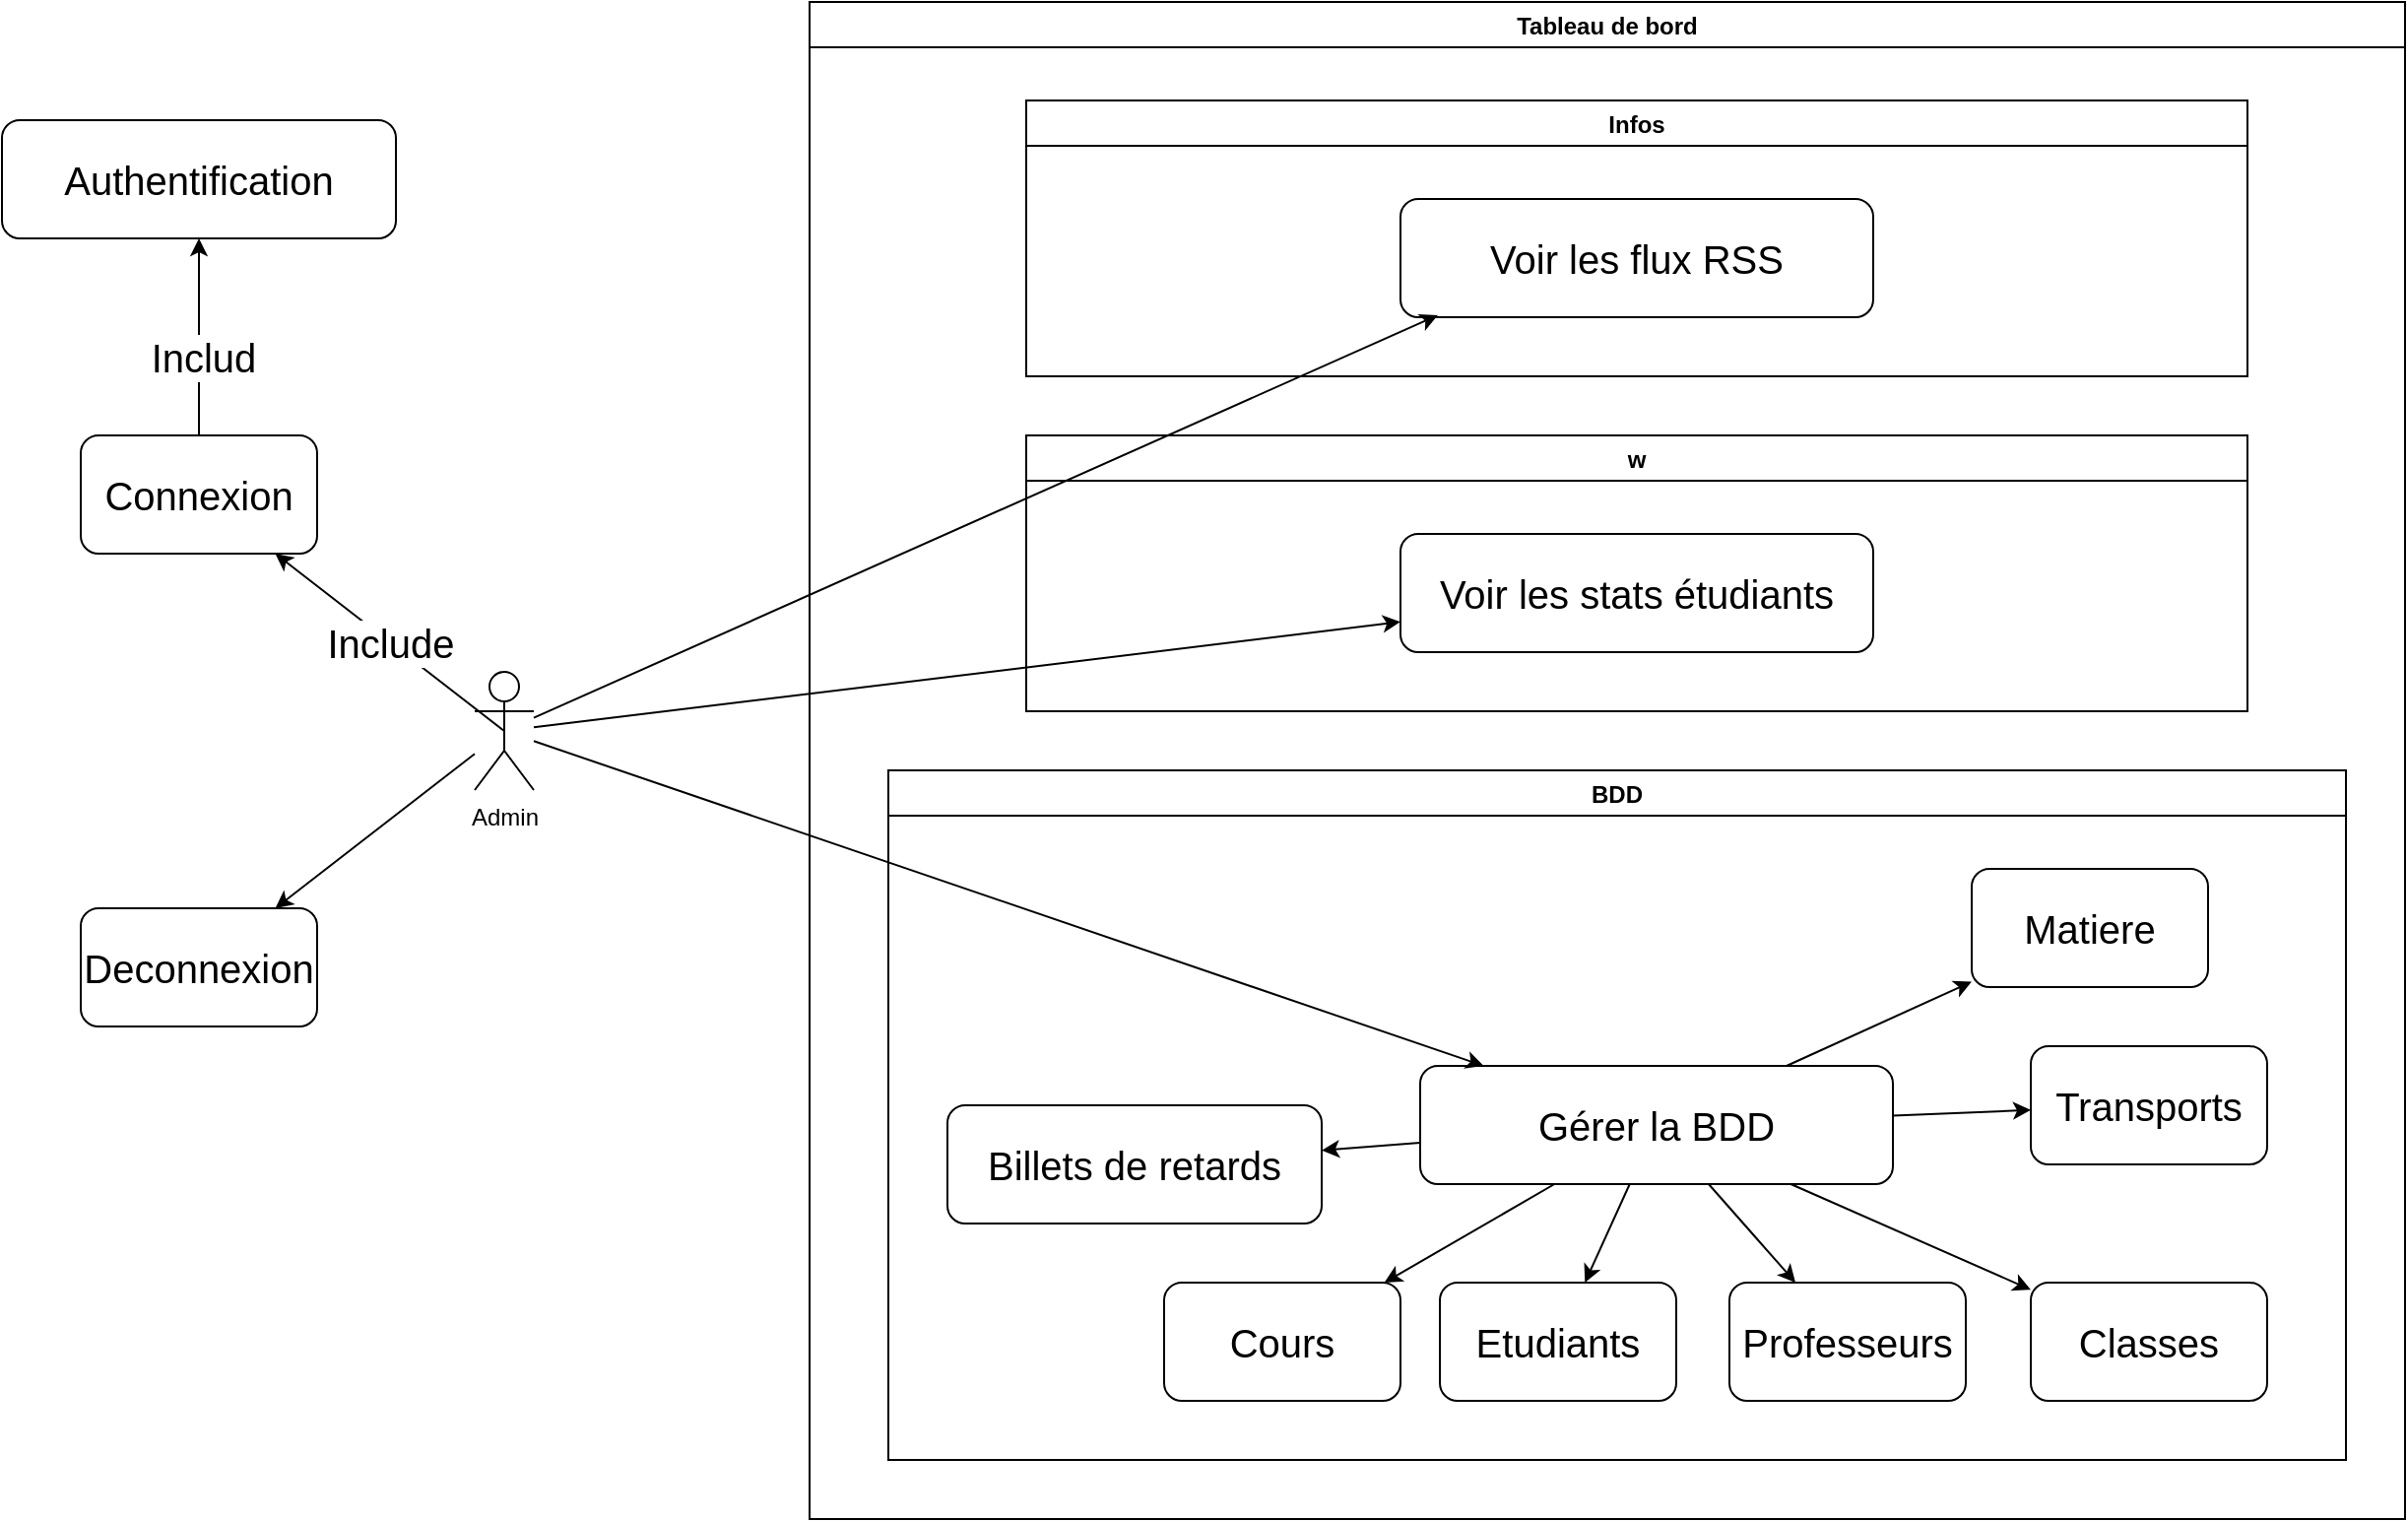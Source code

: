 <mxfile version="20.8.11" type="github">
  <diagram id="BXRtGHbMrKm54WQv6c_G" name="Page-1">
    <mxGraphModel dx="1274" dy="837" grid="1" gridSize="10" guides="1" tooltips="1" connect="1" arrows="1" fold="1" page="1" pageScale="1" pageWidth="827" pageHeight="1169" math="0" shadow="0">
      <root>
        <mxCell id="0" />
        <mxCell id="1" parent="0" />
        <mxCell id="t7ZpOgtnZrypAFFjjD7j-1" value="&lt;div&gt;Admin&lt;/div&gt;" style="shape=umlActor;verticalLabelPosition=bottom;verticalAlign=top;html=1;outlineConnect=0;" parent="1" vertex="1">
          <mxGeometry x="280" y="390" width="30" height="60" as="geometry" />
        </mxCell>
        <mxCell id="t7ZpOgtnZrypAFFjjD7j-8" value="" style="edgeStyle=orthogonalEdgeStyle;rounded=0;orthogonalLoop=1;jettySize=auto;html=1;fontSize=20;" parent="1" source="t7ZpOgtnZrypAFFjjD7j-5" target="t7ZpOgtnZrypAFFjjD7j-7" edge="1">
          <mxGeometry relative="1" as="geometry" />
        </mxCell>
        <mxCell id="t7ZpOgtnZrypAFFjjD7j-11" value="Includ" style="edgeLabel;html=1;align=center;verticalAlign=middle;resizable=0;points=[];fontSize=20;" parent="t7ZpOgtnZrypAFFjjD7j-8" vertex="1" connectable="0">
          <mxGeometry x="-0.2" y="-2" relative="1" as="geometry">
            <mxPoint as="offset" />
          </mxGeometry>
        </mxCell>
        <mxCell id="t7ZpOgtnZrypAFFjjD7j-5" value="&lt;div align=&quot;justify&quot;&gt;&lt;font style=&quot;font-size: 20px;&quot;&gt;Connexion&lt;/font&gt;&lt;/div&gt;" style="rounded=1;whiteSpace=wrap;html=1;fontSize=20;" parent="1" vertex="1">
          <mxGeometry x="80" y="270" width="120" height="60" as="geometry" />
        </mxCell>
        <mxCell id="t7ZpOgtnZrypAFFjjD7j-7" value="&lt;div align=&quot;justify&quot;&gt;Authentification&lt;/div&gt;" style="rounded=1;whiteSpace=wrap;html=1;fontSize=20;" parent="1" vertex="1">
          <mxGeometry x="40" y="110" width="200" height="60" as="geometry" />
        </mxCell>
        <mxCell id="t7ZpOgtnZrypAFFjjD7j-9" value="" style="endArrow=classic;html=1;rounded=0;fontSize=20;exitX=0.5;exitY=0.5;exitDx=0;exitDy=0;exitPerimeter=0;" parent="1" source="t7ZpOgtnZrypAFFjjD7j-1" target="t7ZpOgtnZrypAFFjjD7j-5" edge="1">
          <mxGeometry relative="1" as="geometry">
            <mxPoint x="-60" y="330" as="sourcePoint" />
            <mxPoint x="40" y="330" as="targetPoint" />
          </mxGeometry>
        </mxCell>
        <mxCell id="t7ZpOgtnZrypAFFjjD7j-10" value="Include" style="edgeLabel;resizable=0;html=1;align=center;verticalAlign=middle;fontSize=20;" parent="t7ZpOgtnZrypAFFjjD7j-9" connectable="0" vertex="1">
          <mxGeometry relative="1" as="geometry" />
        </mxCell>
        <mxCell id="t7ZpOgtnZrypAFFjjD7j-14" value="&lt;div align=&quot;justify&quot;&gt;&lt;font style=&quot;font-size: 20px;&quot;&gt;Deconnexion&lt;/font&gt;&lt;/div&gt;" style="rounded=1;whiteSpace=wrap;html=1;fontSize=20;" parent="1" vertex="1">
          <mxGeometry x="80" y="510" width="120" height="60" as="geometry" />
        </mxCell>
        <mxCell id="t7ZpOgtnZrypAFFjjD7j-15" value="" style="endArrow=classic;html=1;rounded=0;fontSize=20;" parent="1" source="t7ZpOgtnZrypAFFjjD7j-1" target="t7ZpOgtnZrypAFFjjD7j-14" edge="1">
          <mxGeometry relative="1" as="geometry">
            <mxPoint x="295" y="670" as="sourcePoint" />
            <mxPoint x="40" y="580" as="targetPoint" />
          </mxGeometry>
        </mxCell>
        <mxCell id="t7ZpOgtnZrypAFFjjD7j-17" value="Tableau de bord" style="swimlane;" parent="1" vertex="1">
          <mxGeometry x="450" y="50" width="810" height="770" as="geometry">
            <mxRectangle x="190" y="220" width="90" height="30" as="alternateBounds" />
          </mxGeometry>
        </mxCell>
        <mxCell id="t7ZpOgtnZrypAFFjjD7j-18" value="Infos" style="swimlane;startSize=23;" parent="t7ZpOgtnZrypAFFjjD7j-17" vertex="1">
          <mxGeometry x="110" y="50" width="620" height="140" as="geometry" />
        </mxCell>
        <mxCell id="t7ZpOgtnZrypAFFjjD7j-32" value="&lt;div align=&quot;center&quot;&gt;Voir les flux RSS&lt;br&gt;&lt;/div&gt;" style="rounded=1;whiteSpace=wrap;html=1;fontSize=20;" parent="t7ZpOgtnZrypAFFjjD7j-18" vertex="1">
          <mxGeometry x="190" y="50" width="240" height="60" as="geometry" />
        </mxCell>
        <mxCell id="t7ZpOgtnZrypAFFjjD7j-24" value="BDD" style="swimlane;" parent="t7ZpOgtnZrypAFFjjD7j-17" vertex="1">
          <mxGeometry x="40" y="390" width="740" height="350" as="geometry" />
        </mxCell>
        <mxCell id="t7ZpOgtnZrypAFFjjD7j-35" value="Gérer la BDD" style="rounded=1;whiteSpace=wrap;html=1;fontSize=20;" parent="t7ZpOgtnZrypAFFjjD7j-24" vertex="1">
          <mxGeometry x="270" y="150" width="240" height="60" as="geometry" />
        </mxCell>
        <mxCell id="t7ZpOgtnZrypAFFjjD7j-36" value="Etudiants" style="rounded=1;whiteSpace=wrap;html=1;fontSize=20;" parent="t7ZpOgtnZrypAFFjjD7j-24" vertex="1">
          <mxGeometry x="280" y="260" width="120" height="60" as="geometry" />
        </mxCell>
        <mxCell id="t7ZpOgtnZrypAFFjjD7j-37" value="Professeurs" style="rounded=1;whiteSpace=wrap;html=1;fontSize=20;" parent="t7ZpOgtnZrypAFFjjD7j-24" vertex="1">
          <mxGeometry x="427" y="260" width="120" height="60" as="geometry" />
        </mxCell>
        <mxCell id="t7ZpOgtnZrypAFFjjD7j-38" value="Classes" style="rounded=1;whiteSpace=wrap;html=1;fontSize=20;" parent="t7ZpOgtnZrypAFFjjD7j-24" vertex="1">
          <mxGeometry x="580" y="260" width="120" height="60" as="geometry" />
        </mxCell>
        <mxCell id="t7ZpOgtnZrypAFFjjD7j-57" value="" style="endArrow=classic;html=1;rounded=0;fontSize=20;" parent="t7ZpOgtnZrypAFFjjD7j-24" source="t7ZpOgtnZrypAFFjjD7j-35" target="t7ZpOgtnZrypAFFjjD7j-36" edge="1">
          <mxGeometry width="50" height="50" relative="1" as="geometry">
            <mxPoint x="110" y="410" as="sourcePoint" />
            <mxPoint x="160" y="360" as="targetPoint" />
          </mxGeometry>
        </mxCell>
        <mxCell id="t7ZpOgtnZrypAFFjjD7j-59" value="" style="endArrow=classic;html=1;rounded=0;fontSize=20;" parent="t7ZpOgtnZrypAFFjjD7j-24" source="t7ZpOgtnZrypAFFjjD7j-35" target="t7ZpOgtnZrypAFFjjD7j-38" edge="1">
          <mxGeometry width="50" height="50" relative="1" as="geometry">
            <mxPoint x="340" y="150" as="sourcePoint" />
            <mxPoint x="260" y="210" as="targetPoint" />
          </mxGeometry>
        </mxCell>
        <mxCell id="t7ZpOgtnZrypAFFjjD7j-58" value="" style="endArrow=classic;html=1;rounded=0;fontSize=20;" parent="t7ZpOgtnZrypAFFjjD7j-24" source="t7ZpOgtnZrypAFFjjD7j-35" target="t7ZpOgtnZrypAFFjjD7j-37" edge="1">
          <mxGeometry width="50" height="50" relative="1" as="geometry">
            <mxPoint x="330" y="140" as="sourcePoint" />
            <mxPoint x="250" y="200" as="targetPoint" />
          </mxGeometry>
        </mxCell>
        <mxCell id="vC8OCL3-nV7OYmiPZOQB-2" value="Transports" style="rounded=1;whiteSpace=wrap;html=1;fontSize=20;" parent="t7ZpOgtnZrypAFFjjD7j-24" vertex="1">
          <mxGeometry x="580" y="140" width="120" height="60" as="geometry" />
        </mxCell>
        <mxCell id="vC8OCL3-nV7OYmiPZOQB-3" value="" style="endArrow=classic;html=1;rounded=0;fontSize=20;" parent="t7ZpOgtnZrypAFFjjD7j-24" source="t7ZpOgtnZrypAFFjjD7j-35" target="vC8OCL3-nV7OYmiPZOQB-2" edge="1">
          <mxGeometry width="50" height="50" relative="1" as="geometry">
            <mxPoint x="410" y="140" as="sourcePoint" />
            <mxPoint x="490" y="200" as="targetPoint" />
          </mxGeometry>
        </mxCell>
        <mxCell id="AHKd4JmvOhIHxKT9gnMJ-1" value="Cours" style="rounded=1;whiteSpace=wrap;html=1;fontSize=20;" vertex="1" parent="t7ZpOgtnZrypAFFjjD7j-24">
          <mxGeometry x="140" y="260" width="120" height="60" as="geometry" />
        </mxCell>
        <mxCell id="AHKd4JmvOhIHxKT9gnMJ-2" value="" style="endArrow=classic;html=1;rounded=0;fontSize=20;" edge="1" parent="t7ZpOgtnZrypAFFjjD7j-24" source="t7ZpOgtnZrypAFFjjD7j-35" target="AHKd4JmvOhIHxKT9gnMJ-1">
          <mxGeometry width="50" height="50" relative="1" as="geometry">
            <mxPoint x="355" y="140" as="sourcePoint" />
            <mxPoint x="325" y="200" as="targetPoint" />
          </mxGeometry>
        </mxCell>
        <mxCell id="t7ZpOgtnZrypAFFjjD7j-34" value="Billets de retards" style="rounded=1;whiteSpace=wrap;html=1;fontSize=20;" parent="t7ZpOgtnZrypAFFjjD7j-24" vertex="1">
          <mxGeometry x="30" y="170" width="190" height="60" as="geometry" />
        </mxCell>
        <mxCell id="t7ZpOgtnZrypAFFjjD7j-52" value="" style="endArrow=classic;html=1;rounded=0;fontSize=20;" parent="t7ZpOgtnZrypAFFjjD7j-24" source="t7ZpOgtnZrypAFFjjD7j-35" target="t7ZpOgtnZrypAFFjjD7j-34" edge="1">
          <mxGeometry width="50" height="50" relative="1" as="geometry">
            <mxPoint x="-190" y="173.589" as="sourcePoint" />
            <mxPoint x="188.96" y="-241.02" as="targetPoint" />
          </mxGeometry>
        </mxCell>
        <mxCell id="AHKd4JmvOhIHxKT9gnMJ-3" value="Matiere" style="rounded=1;whiteSpace=wrap;html=1;fontSize=20;" vertex="1" parent="t7ZpOgtnZrypAFFjjD7j-24">
          <mxGeometry x="550" y="50" width="120" height="60" as="geometry" />
        </mxCell>
        <mxCell id="AHKd4JmvOhIHxKT9gnMJ-7" value="" style="endArrow=classic;html=1;rounded=0;fontSize=20;" edge="1" parent="t7ZpOgtnZrypAFFjjD7j-24" source="t7ZpOgtnZrypAFFjjD7j-35" target="AHKd4JmvOhIHxKT9gnMJ-3">
          <mxGeometry width="50" height="50" relative="1" as="geometry">
            <mxPoint x="468.182" y="220" as="sourcePoint" />
            <mxPoint x="590" y="273.6" as="targetPoint" />
          </mxGeometry>
        </mxCell>
        <mxCell id="AHKd4JmvOhIHxKT9gnMJ-8" value="w" style="swimlane;startSize=23;" vertex="1" parent="t7ZpOgtnZrypAFFjjD7j-17">
          <mxGeometry x="110" y="220" width="620" height="140" as="geometry" />
        </mxCell>
        <mxCell id="AHKd4JmvOhIHxKT9gnMJ-9" value="&lt;div align=&quot;center&quot;&gt;Voir les stats étudiants&lt;br&gt;&lt;/div&gt;" style="rounded=1;whiteSpace=wrap;html=1;fontSize=20;" vertex="1" parent="AHKd4JmvOhIHxKT9gnMJ-8">
          <mxGeometry x="190" y="50" width="240" height="60" as="geometry" />
        </mxCell>
        <mxCell id="t7ZpOgtnZrypAFFjjD7j-51" value="" style="endArrow=classic;html=1;rounded=0;fontSize=20;entryX=0.079;entryY=0.983;entryDx=0;entryDy=0;entryPerimeter=0;" parent="1" source="t7ZpOgtnZrypAFFjjD7j-1" target="t7ZpOgtnZrypAFFjjD7j-32" edge="1">
          <mxGeometry width="50" height="50" relative="1" as="geometry">
            <mxPoint x="580" y="460" as="sourcePoint" />
            <mxPoint x="630" y="410" as="targetPoint" />
          </mxGeometry>
        </mxCell>
        <mxCell id="t7ZpOgtnZrypAFFjjD7j-53" value="" style="endArrow=classic;html=1;rounded=0;fontSize=20;" parent="1" target="t7ZpOgtnZrypAFFjjD7j-35" edge="1" source="t7ZpOgtnZrypAFFjjD7j-1">
          <mxGeometry width="50" height="50" relative="1" as="geometry">
            <mxPoint x="320" y="640" as="sourcePoint" />
            <mxPoint x="728.96" y="228.98" as="targetPoint" />
          </mxGeometry>
        </mxCell>
        <mxCell id="AHKd4JmvOhIHxKT9gnMJ-10" value="" style="endArrow=classic;html=1;rounded=0;fontSize=20;" edge="1" parent="1" source="t7ZpOgtnZrypAFFjjD7j-1" target="AHKd4JmvOhIHxKT9gnMJ-9">
          <mxGeometry width="50" height="50" relative="1" as="geometry">
            <mxPoint x="320" y="423.322" as="sourcePoint" />
            <mxPoint x="778.96" y="218.98" as="targetPoint" />
          </mxGeometry>
        </mxCell>
      </root>
    </mxGraphModel>
  </diagram>
</mxfile>
